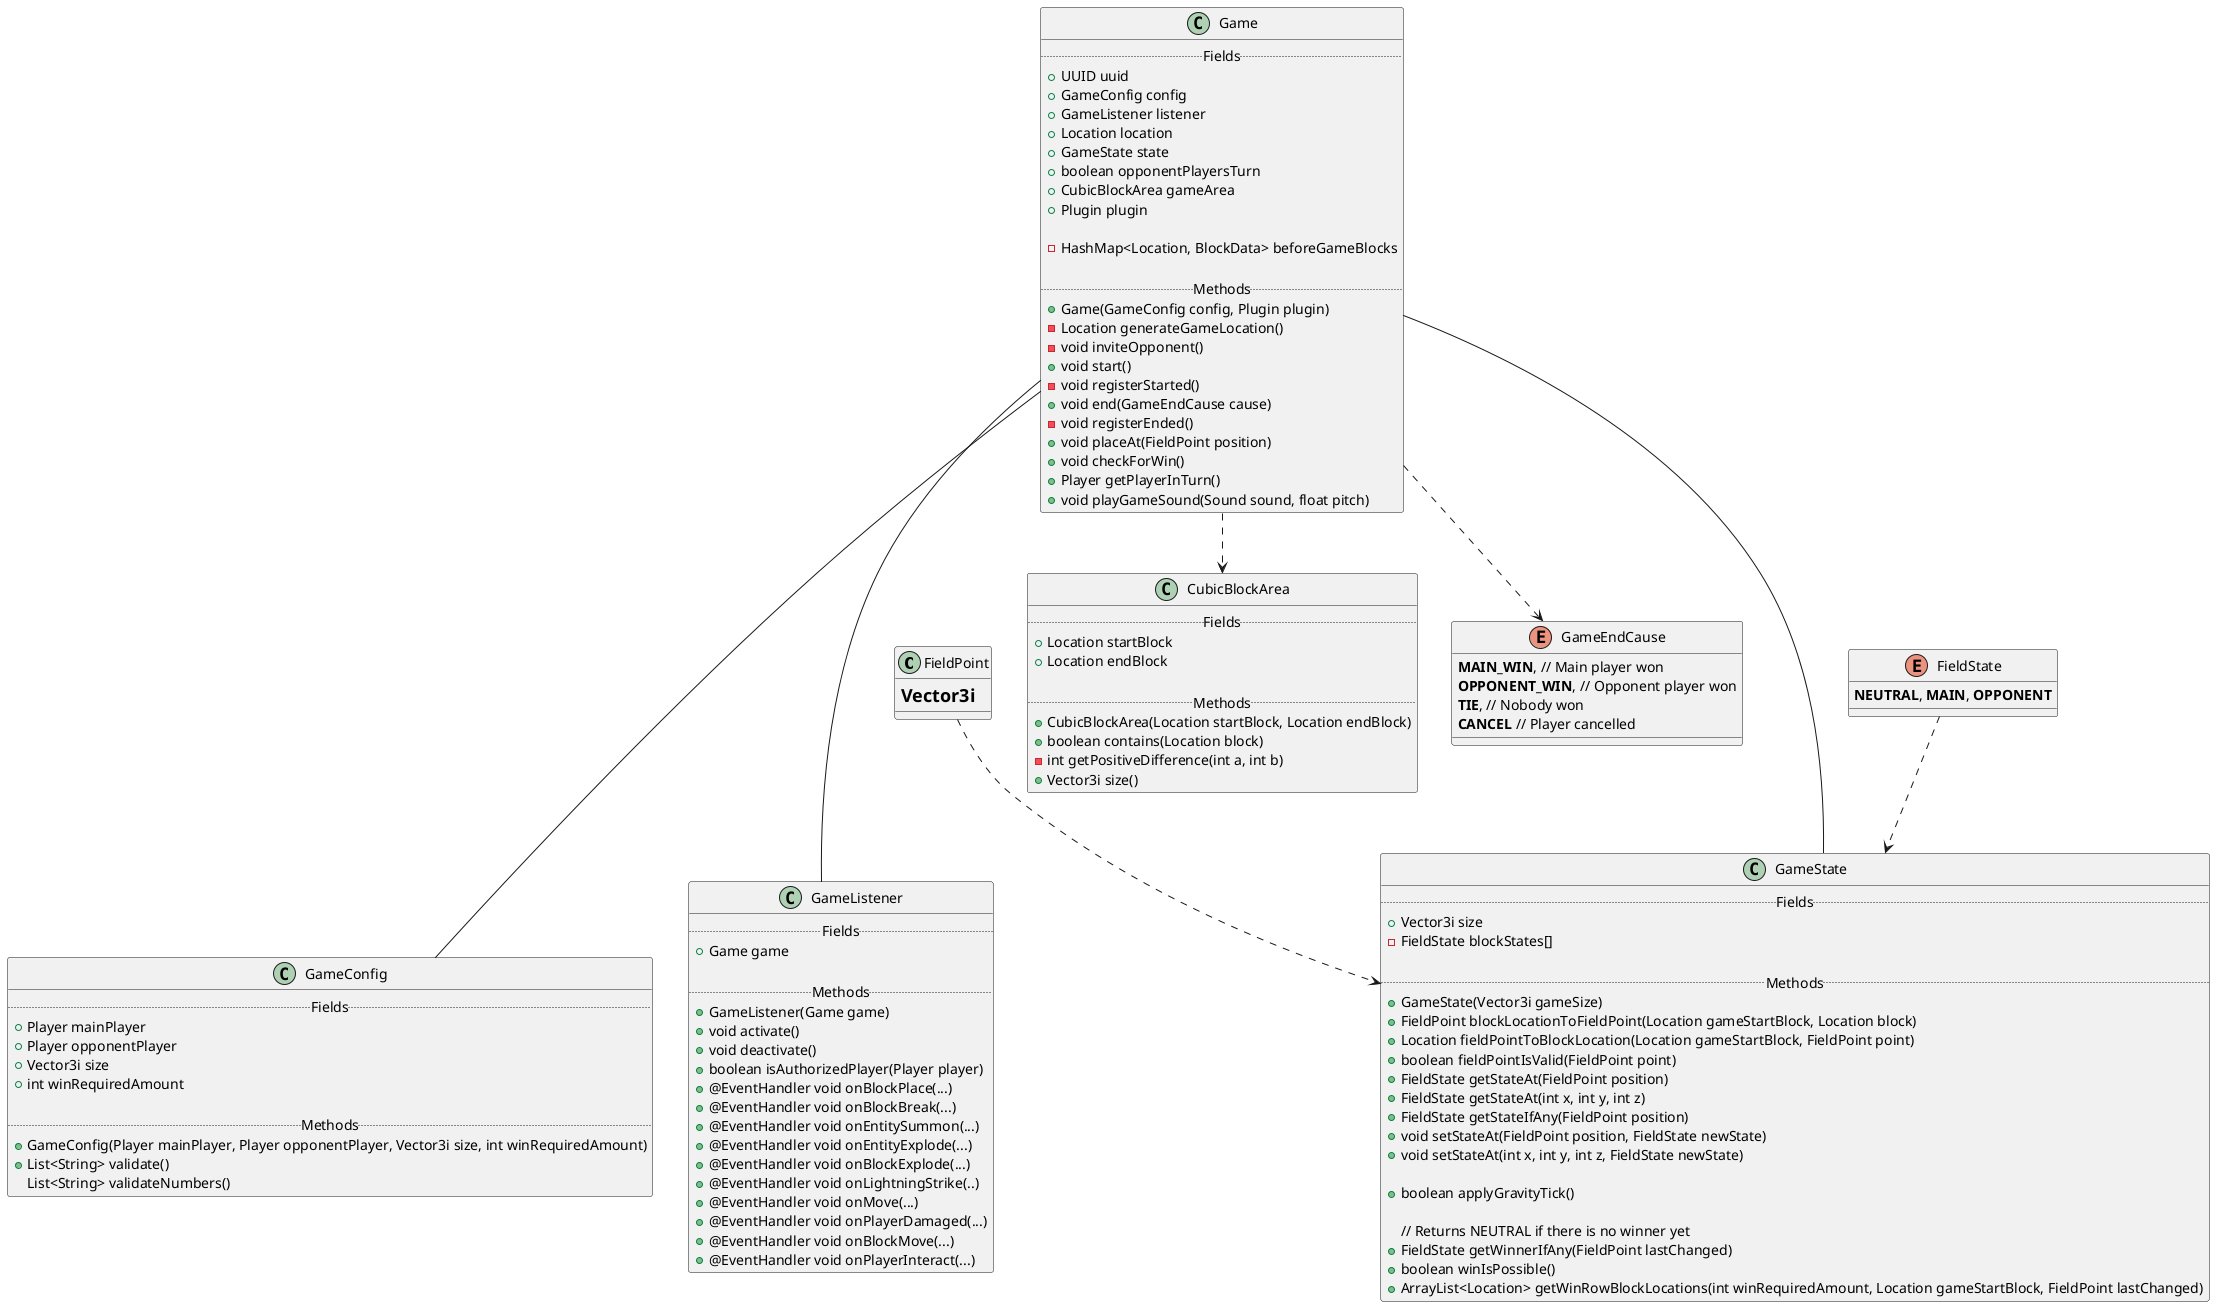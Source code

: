 @startuml

class FieldPoint {
    = Vector3i
}

enum GameEndCause {
    <b>MAIN_WIN</b>, // Main player won
    <b>OPPONENT_WIN</b>, // Opponent player won
    <b>TIE</b>, // Nobody won
    <b>CANCEL</b> // Player cancelled
}

class Game {
    .. Fields ..
    +UUID uuid
	+GameConfig config
    +GameListener listener
    +Location location /' Start block location; stores world '/
    +GameState state /' Stores the marked fields in a separate positioning system '/
    +boolean opponentPlayersTurn /' Whose turn it is! '/
    +CubicBlockArea gameArea /' Set in contructor '/
    +Plugin plugin /' Used for listener and for placing blocks '/
    
    -HashMap<Location, BlockData> beforeGameBlocks
    
    .. Methods ..
    +Game(GameConfig config, Plugin plugin)
    -Location generateGameLocation() /' Based on the main player's facing '/
    -void inviteOpponent() /' Calls start() when accepted '/
    +void start() /' Starts the game and places the blocks; activates the listener '/
    -void registerStarted() /' Configures the static HashMaps! '/
    +void end(GameEndCause cause) /' Ends the game and removes the blocks; deactivates the listener '/
    -void registerEnded() /' Configured the static HashMaps! '/
    +void placeAt(FieldPoint position) /' Called when the current player marks a field; checks for win and changes the turn '/
    +void checkForWin() /' Called when falling is done '/
    +Player getPlayerInTurn()
    +void playGameSound(Sound sound, float pitch) /' Plays a sound to both config players! '/
}


class GameConfig {
    .. Fields ..
    +Player mainPlayer
    +Player opponentPlayer
    +Vector3i size
    +int winRequiredAmount
    
    .. Methods ..
    +GameConfig(Player mainPlayer, Player opponentPlayer, Vector3i size, int winRequiredAmount)
    +List<String> validate() /' Returns a list of errors in the config! Empty means OK '/
    List<String> validateNumbers() /' sub-part of validate() '/
}


enum FieldState {
    <b>NEUTRAL</b>, <b>MAIN</b>, <b>OPPONENT</b>
}

class GameState {
    .. Fields ..
    +Vector3i size
    -FieldState blockStates[]
    
    .. Methods ..
    +GameState(Vector3i gameSize) /' Sizes the array and fills it with FieldState.NEUTRAL '/
    +FieldPoint blockLocationToFieldPoint(Location gameStartBlock, Location block) /' /!\ CHECK FOR WORLD '/
    +Location fieldPointToBlockLocation(Location gameStartBlock, FieldPoint point) /' /!\ SET WORLD '/
    +boolean fieldPointIsValid(FieldPoint point) /' Returns true if the given FieldPoint is contained in this game (regarding the size!) '/
    +FieldState getStateAt(FieldPoint position)
    +FieldState getStateAt(int x, int y, int z)
    +FieldState getStateIfAny(FieldPoint position) /' NEUTRAL on exception '/
    +void setStateAt(FieldPoint position, FieldState newState)
    +void setStateAt(int x, int y, int z, FieldState newState)
    
    +boolean applyGravityTick() /' Makes all blocks in air fall by one '/
    
    // Returns NEUTRAL if there is no winner yet
    +FieldState getWinnerIfAny(FieldPoint lastChanged) /' Returns NEUTRAL for no winner yet '/
    +boolean winIsPossible() /' Whether (false) or not (true) to cancel the game '/
    +ArrayList<Location> getWinRowBlockLocations(int winRequiredAmount, Location gameStartBlock, FieldPoint lastChanged) /' Returns the Locations of the Blocks used to win the game '/
}

class GameListener {
    .. Fields ..
    +Game game
    
    .. Methods ..
    +GameListener(Game game)
    +void activate()
    +void deactivate()
    +boolean isAuthorizedPlayer(Player player)
    +@EventHandler void onBlockPlace(...) /' BlockPlaceEvent '/
    +@EventHandler void onBlockBreak(...) /' BlockBreakEvent '/
    +@EventHandler void onEntitySummon(...) /' EntitySpawnEvent '/
    +@EventHandler void onEntityExplode(...) /' EntityExplodeEvent '/
    +@EventHandler void onBlockExplode(...) /' BlockExplodeEvent '/
    +@EventHandler void onLightningStrike(..) /' LightningStrikeEvent '/
    +@EventHandler void onMove(...) /' PlayerMoveEvent '/
    +@EventHandler void onPlayerDamaged(...) /' EntityDamageByEntityEvent '/
    +@EventHandler void onBlockMove(...) /' BlockFromToEvent '/
    +@EventHandler void onPlayerInteract(...) /' PlayerInteractEvent '/
}


class CubicBlockArea {
    .. Fields ..
    +Location startBlock
    +Location endBlock

    .. Methods ..
    +CubicBlockArea(Location startBlock, Location endBlock)
    +boolean contains(Location block)
    -int getPositiveDifference(int a, int b)
    +Vector3i size()
}

Game --- GameConfig
Game --- GameListener
Game ..> CubicBlockArea
Game ..> GameEndCause

FieldPoint ..> GameState
FieldState ..> GameState
Game --- GameState

@enduml
